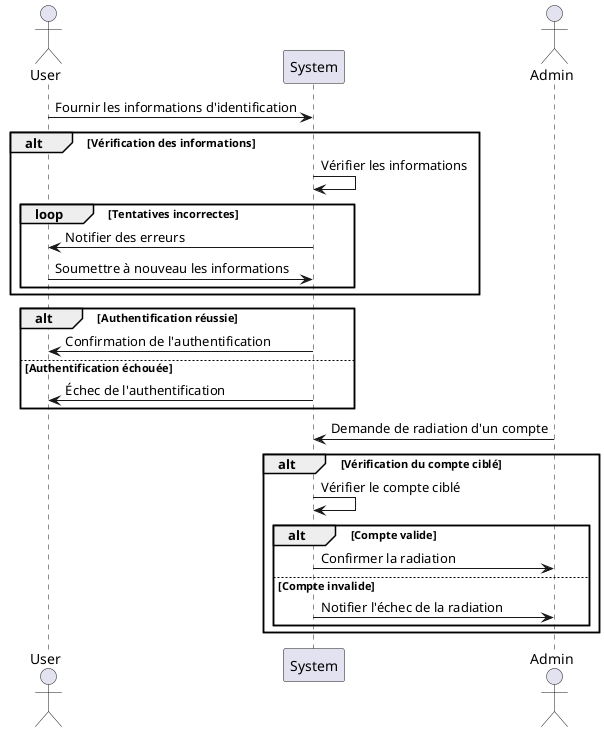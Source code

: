 @startuml

actor User
participant "System" as System
actor Admin

User -> System : Fournir les informations d'identification

alt Vérification des informations
    System -> System : Vérifier les informations
    loop Tentatives incorrectes
        System -> User : Notifier des erreurs
        User -> System : Soumettre à nouveau les informations
    end
end

alt Authentification réussie
    System -> User : Confirmation de l'authentification
else Authentification échouée
    System -> User : Échec de l'authentification
end



Admin -> System : Demande de radiation d'un compte

alt Vérification du compte ciblé
    System -> System : Vérifier le compte ciblé
    alt Compte valide
        System -> Admin : Confirmer la radiation
    else Compte invalide
        System -> Admin : Notifier l'échec de la radiation
    end
end

@enduml
